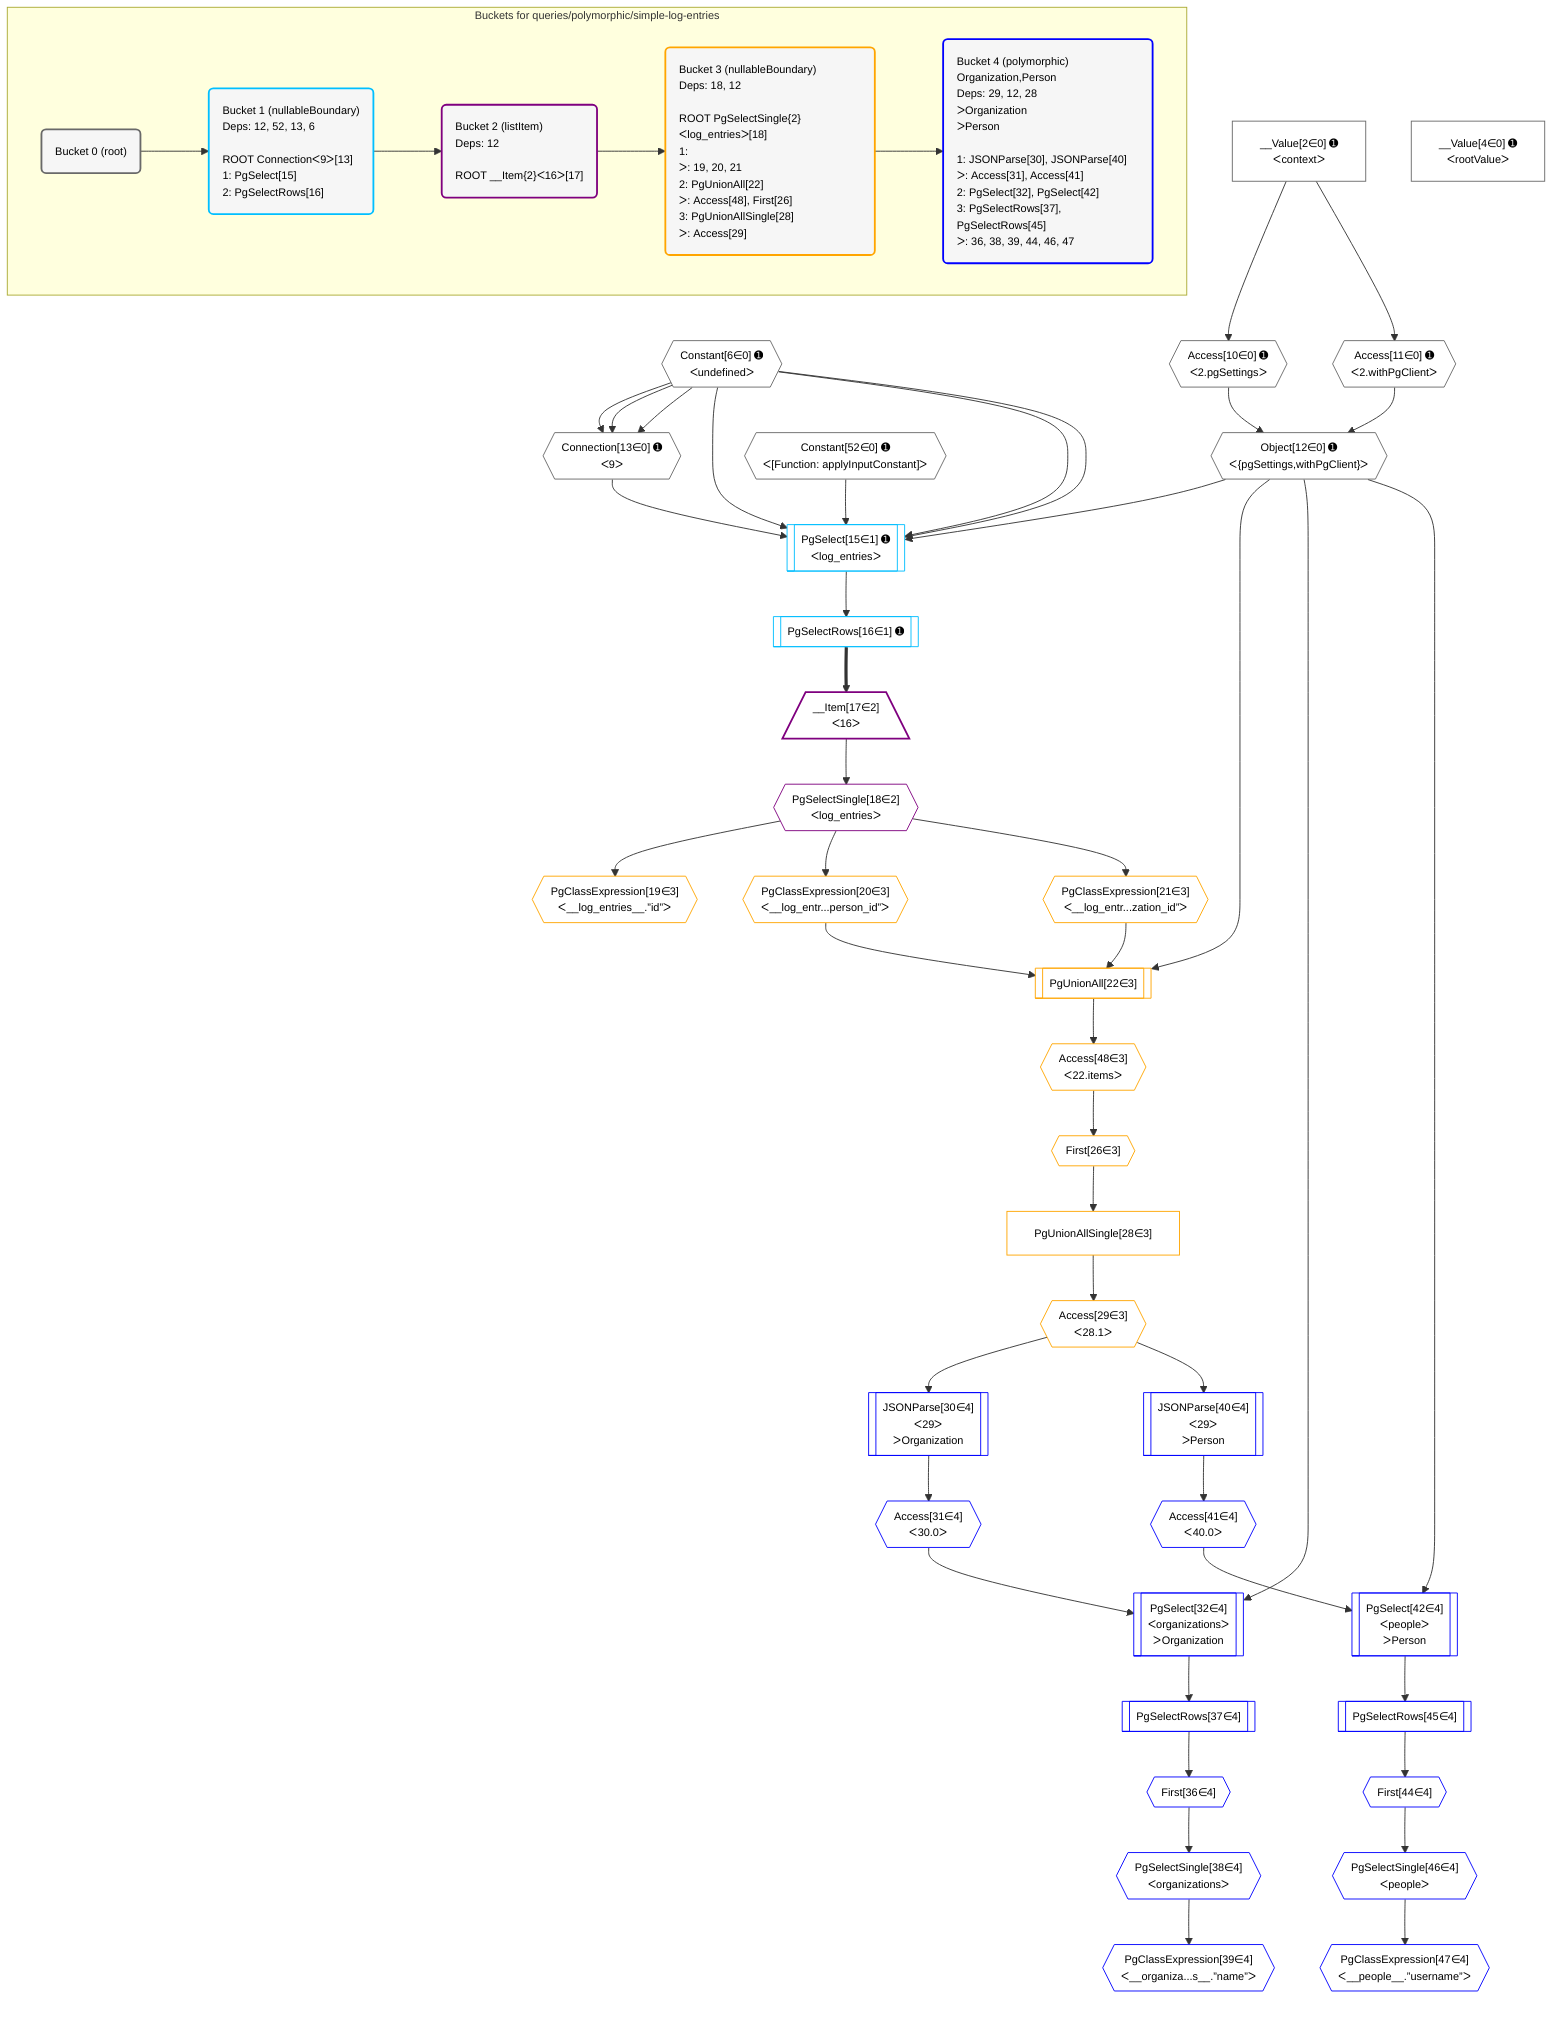 %%{init: {'themeVariables': { 'fontSize': '12px'}}}%%
graph TD
    classDef path fill:#eee,stroke:#000,color:#000
    classDef plan fill:#fff,stroke-width:1px,color:#000
    classDef itemplan fill:#fff,stroke-width:2px,color:#000
    classDef unbatchedplan fill:#dff,stroke-width:1px,color:#000
    classDef sideeffectplan fill:#fcc,stroke-width:2px,color:#000
    classDef bucket fill:#f6f6f6,color:#000,stroke-width:2px,text-align:left


    %% plan dependencies
    Connection13{{"Connection[13∈0] ➊<br />ᐸ9ᐳ"}}:::plan
    Constant6{{"Constant[6∈0] ➊<br />ᐸundefinedᐳ"}}:::plan
    Constant6 & Constant6 & Constant6 --> Connection13
    Object12{{"Object[12∈0] ➊<br />ᐸ{pgSettings,withPgClient}ᐳ"}}:::plan
    Access10{{"Access[10∈0] ➊<br />ᐸ2.pgSettingsᐳ"}}:::plan
    Access11{{"Access[11∈0] ➊<br />ᐸ2.withPgClientᐳ"}}:::plan
    Access10 & Access11 --> Object12
    __Value2["__Value[2∈0] ➊<br />ᐸcontextᐳ"]:::plan
    __Value2 --> Access10
    __Value2 --> Access11
    __Value4["__Value[4∈0] ➊<br />ᐸrootValueᐳ"]:::plan
    Constant52{{"Constant[52∈0] ➊<br />ᐸ[Function: applyInputConstant]ᐳ"}}:::plan
    PgSelect15[["PgSelect[15∈1] ➊<br />ᐸlog_entriesᐳ"]]:::plan
    Object12 & Constant52 & Connection13 & Constant6 & Constant6 & Constant6 --> PgSelect15
    PgSelectRows16[["PgSelectRows[16∈1] ➊"]]:::plan
    PgSelect15 --> PgSelectRows16
    __Item17[/"__Item[17∈2]<br />ᐸ16ᐳ"\]:::itemplan
    PgSelectRows16 ==> __Item17
    PgSelectSingle18{{"PgSelectSingle[18∈2]<br />ᐸlog_entriesᐳ"}}:::plan
    __Item17 --> PgSelectSingle18
    PgUnionAll22[["PgUnionAll[22∈3]"]]:::plan
    PgClassExpression20{{"PgClassExpression[20∈3]<br />ᐸ__log_entr...person_id”ᐳ"}}:::plan
    PgClassExpression21{{"PgClassExpression[21∈3]<br />ᐸ__log_entr...zation_id”ᐳ"}}:::plan
    Object12 & PgClassExpression20 & PgClassExpression21 --> PgUnionAll22
    PgClassExpression19{{"PgClassExpression[19∈3]<br />ᐸ__log_entries__.”id”ᐳ"}}:::plan
    PgSelectSingle18 --> PgClassExpression19
    PgSelectSingle18 --> PgClassExpression20
    PgSelectSingle18 --> PgClassExpression21
    First26{{"First[26∈3]"}}:::plan
    Access48{{"Access[48∈3]<br />ᐸ22.itemsᐳ"}}:::plan
    Access48 --> First26
    PgUnionAllSingle28["PgUnionAllSingle[28∈3]"]:::plan
    First26 --> PgUnionAllSingle28
    Access29{{"Access[29∈3]<br />ᐸ28.1ᐳ"}}:::plan
    PgUnionAllSingle28 --> Access29
    PgUnionAll22 --> Access48
    PgSelect32[["PgSelect[32∈4]<br />ᐸorganizationsᐳ<br />ᐳOrganization"]]:::plan
    Access31{{"Access[31∈4]<br />ᐸ30.0ᐳ"}}:::plan
    Object12 & Access31 --> PgSelect32
    PgSelect42[["PgSelect[42∈4]<br />ᐸpeopleᐳ<br />ᐳPerson"]]:::plan
    Access41{{"Access[41∈4]<br />ᐸ40.0ᐳ"}}:::plan
    Object12 & Access41 --> PgSelect42
    JSONParse30[["JSONParse[30∈4]<br />ᐸ29ᐳ<br />ᐳOrganization"]]:::plan
    Access29 --> JSONParse30
    JSONParse30 --> Access31
    First36{{"First[36∈4]"}}:::plan
    PgSelectRows37[["PgSelectRows[37∈4]"]]:::plan
    PgSelectRows37 --> First36
    PgSelect32 --> PgSelectRows37
    PgSelectSingle38{{"PgSelectSingle[38∈4]<br />ᐸorganizationsᐳ"}}:::plan
    First36 --> PgSelectSingle38
    PgClassExpression39{{"PgClassExpression[39∈4]<br />ᐸ__organiza...s__.”name”ᐳ"}}:::plan
    PgSelectSingle38 --> PgClassExpression39
    JSONParse40[["JSONParse[40∈4]<br />ᐸ29ᐳ<br />ᐳPerson"]]:::plan
    Access29 --> JSONParse40
    JSONParse40 --> Access41
    First44{{"First[44∈4]"}}:::plan
    PgSelectRows45[["PgSelectRows[45∈4]"]]:::plan
    PgSelectRows45 --> First44
    PgSelect42 --> PgSelectRows45
    PgSelectSingle46{{"PgSelectSingle[46∈4]<br />ᐸpeopleᐳ"}}:::plan
    First44 --> PgSelectSingle46
    PgClassExpression47{{"PgClassExpression[47∈4]<br />ᐸ__people__.”username”ᐳ"}}:::plan
    PgSelectSingle46 --> PgClassExpression47

    %% define steps

    subgraph "Buckets for queries/polymorphic/simple-log-entries"
    Bucket0("Bucket 0 (root)"):::bucket
    classDef bucket0 stroke:#696969
    class Bucket0,__Value2,__Value4,Constant6,Access10,Access11,Object12,Connection13,Constant52 bucket0
    Bucket1("Bucket 1 (nullableBoundary)<br />Deps: 12, 52, 13, 6<br /><br />ROOT Connectionᐸ9ᐳ[13]<br />1: PgSelect[15]<br />2: PgSelectRows[16]"):::bucket
    classDef bucket1 stroke:#00bfff
    class Bucket1,PgSelect15,PgSelectRows16 bucket1
    Bucket2("Bucket 2 (listItem)<br />Deps: 12<br /><br />ROOT __Item{2}ᐸ16ᐳ[17]"):::bucket
    classDef bucket2 stroke:#7f007f
    class Bucket2,__Item17,PgSelectSingle18 bucket2
    Bucket3("Bucket 3 (nullableBoundary)<br />Deps: 18, 12<br /><br />ROOT PgSelectSingle{2}ᐸlog_entriesᐳ[18]<br />1: <br />ᐳ: 19, 20, 21<br />2: PgUnionAll[22]<br />ᐳ: Access[48], First[26]<br />3: PgUnionAllSingle[28]<br />ᐳ: Access[29]"):::bucket
    classDef bucket3 stroke:#ffa500
    class Bucket3,PgClassExpression19,PgClassExpression20,PgClassExpression21,PgUnionAll22,First26,PgUnionAllSingle28,Access29,Access48 bucket3
    Bucket4("Bucket 4 (polymorphic)<br />Organization,Person<br />Deps: 29, 12, 28<br />ᐳOrganization<br />ᐳPerson<br /><br />1: JSONParse[30], JSONParse[40]<br />ᐳ: Access[31], Access[41]<br />2: PgSelect[32], PgSelect[42]<br />3: PgSelectRows[37], PgSelectRows[45]<br />ᐳ: 36, 38, 39, 44, 46, 47"):::bucket
    classDef bucket4 stroke:#0000ff
    class Bucket4,JSONParse30,Access31,PgSelect32,First36,PgSelectRows37,PgSelectSingle38,PgClassExpression39,JSONParse40,Access41,PgSelect42,First44,PgSelectRows45,PgSelectSingle46,PgClassExpression47 bucket4
    Bucket0 --> Bucket1
    Bucket1 --> Bucket2
    Bucket2 --> Bucket3
    Bucket3 --> Bucket4
    end